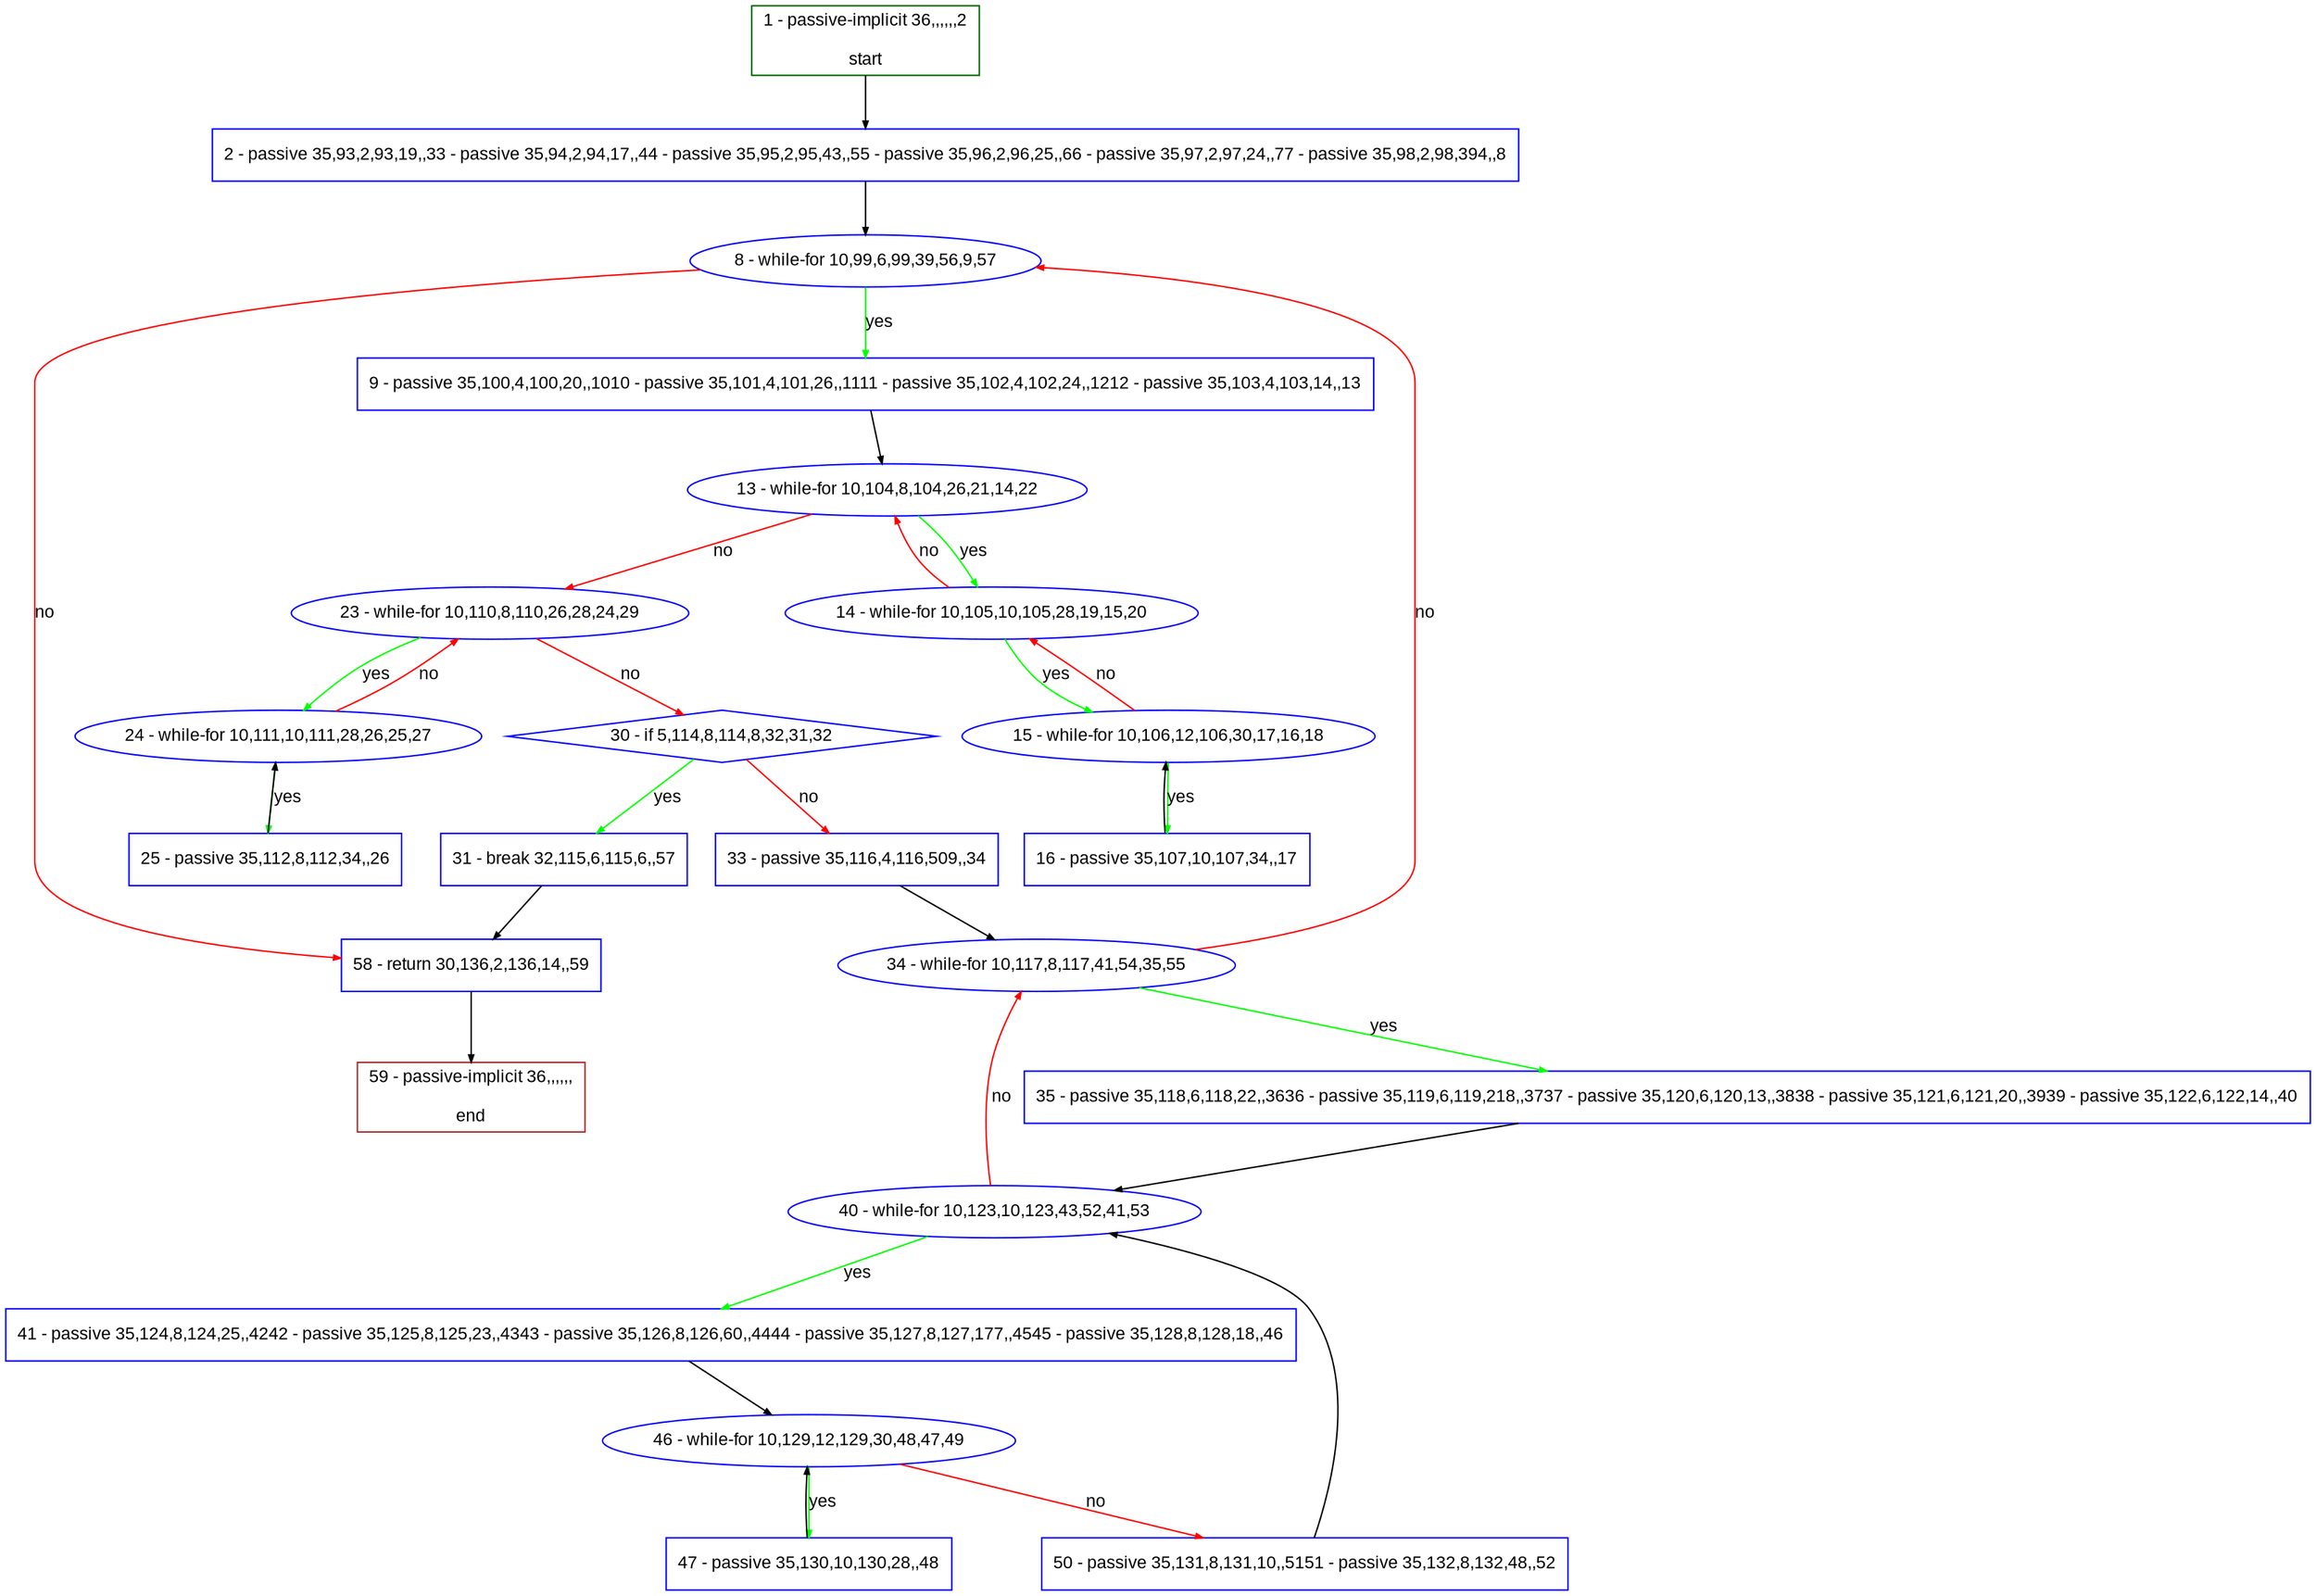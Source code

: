 digraph "" {
  graph [pack="true", label="", fontsize="12", packmode="clust", fontname="Arial", fillcolor="#FFFFCC", bgcolor="white", style="rounded,filled", compound="true"];
  node [node_initialized="no", label="", color="grey", fontsize="12", fillcolor="white", fontname="Arial", style="filled", shape="rectangle", compound="true", fixedsize="false"];
  edge [fontcolor="black", arrowhead="normal", arrowtail="none", arrowsize="0.5", ltail="", label="", color="black", fontsize="12", lhead="", fontname="Arial", dir="forward", compound="true"];
  __N1 [label="2 - passive 35,93,2,93,19,,33 - passive 35,94,2,94,17,,44 - passive 35,95,2,95,43,,55 - passive 35,96,2,96,25,,66 - passive 35,97,2,97,24,,77 - passive 35,98,2,98,394,,8", color="#0000ff", fillcolor="#ffffff", style="filled", shape="box"];
  __N2 [label="1 - passive-implicit 36,,,,,,2\n\nstart", color="#006400", fillcolor="#ffffff", style="filled", shape="box"];
  __N3 [label="8 - while-for 10,99,6,99,39,56,9,57", color="#0000ff", fillcolor="#ffffff", style="filled", shape="oval"];
  __N4 [label="9 - passive 35,100,4,100,20,,1010 - passive 35,101,4,101,26,,1111 - passive 35,102,4,102,24,,1212 - passive 35,103,4,103,14,,13", color="#0000ff", fillcolor="#ffffff", style="filled", shape="box"];
  __N5 [label="58 - return 30,136,2,136,14,,59", color="#0000ff", fillcolor="#ffffff", style="filled", shape="box"];
  __N6 [label="13 - while-for 10,104,8,104,26,21,14,22", color="#0000ff", fillcolor="#ffffff", style="filled", shape="oval"];
  __N7 [label="14 - while-for 10,105,10,105,28,19,15,20", color="#0000ff", fillcolor="#ffffff", style="filled", shape="oval"];
  __N8 [label="23 - while-for 10,110,8,110,26,28,24,29", color="#0000ff", fillcolor="#ffffff", style="filled", shape="oval"];
  __N9 [label="15 - while-for 10,106,12,106,30,17,16,18", color="#0000ff", fillcolor="#ffffff", style="filled", shape="oval"];
  __N10 [label="16 - passive 35,107,10,107,34,,17", color="#0000ff", fillcolor="#ffffff", style="filled", shape="box"];
  __N11 [label="24 - while-for 10,111,10,111,28,26,25,27", color="#0000ff", fillcolor="#ffffff", style="filled", shape="oval"];
  __N12 [label="30 - if 5,114,8,114,8,32,31,32", color="#0000ff", fillcolor="#ffffff", style="filled", shape="diamond"];
  __N13 [label="25 - passive 35,112,8,112,34,,26", color="#0000ff", fillcolor="#ffffff", style="filled", shape="box"];
  __N14 [label="31 - break 32,115,6,115,6,,57", color="#0000ff", fillcolor="#ffffff", style="filled", shape="box"];
  __N15 [label="33 - passive 35,116,4,116,509,,34", color="#0000ff", fillcolor="#ffffff", style="filled", shape="box"];
  __N16 [label="34 - while-for 10,117,8,117,41,54,35,55", color="#0000ff", fillcolor="#ffffff", style="filled", shape="oval"];
  __N17 [label="35 - passive 35,118,6,118,22,,3636 - passive 35,119,6,119,218,,3737 - passive 35,120,6,120,13,,3838 - passive 35,121,6,121,20,,3939 - passive 35,122,6,122,14,,40", color="#0000ff", fillcolor="#ffffff", style="filled", shape="box"];
  __N18 [label="40 - while-for 10,123,10,123,43,52,41,53", color="#0000ff", fillcolor="#ffffff", style="filled", shape="oval"];
  __N19 [label="41 - passive 35,124,8,124,25,,4242 - passive 35,125,8,125,23,,4343 - passive 35,126,8,126,60,,4444 - passive 35,127,8,127,177,,4545 - passive 35,128,8,128,18,,46", color="#0000ff", fillcolor="#ffffff", style="filled", shape="box"];
  __N20 [label="46 - while-for 10,129,12,129,30,48,47,49", color="#0000ff", fillcolor="#ffffff", style="filled", shape="oval"];
  __N21 [label="47 - passive 35,130,10,130,28,,48", color="#0000ff", fillcolor="#ffffff", style="filled", shape="box"];
  __N22 [label="50 - passive 35,131,8,131,10,,5151 - passive 35,132,8,132,48,,52", color="#0000ff", fillcolor="#ffffff", style="filled", shape="box"];
  __N23 [label="59 - passive-implicit 36,,,,,,\n\nend", color="#a52a2a", fillcolor="#ffffff", style="filled", shape="box"];
  __N2 -> __N1 [arrowhead="normal", arrowtail="none", color="#000000", label="", dir="forward"];
  __N1 -> __N3 [arrowhead="normal", arrowtail="none", color="#000000", label="", dir="forward"];
  __N3 -> __N4 [arrowhead="normal", arrowtail="none", color="#00ff00", label="yes", dir="forward"];
  __N3 -> __N5 [arrowhead="normal", arrowtail="none", color="#ff0000", label="no", dir="forward"];
  __N4 -> __N6 [arrowhead="normal", arrowtail="none", color="#000000", label="", dir="forward"];
  __N6 -> __N7 [arrowhead="normal", arrowtail="none", color="#00ff00", label="yes", dir="forward"];
  __N7 -> __N6 [arrowhead="normal", arrowtail="none", color="#ff0000", label="no", dir="forward"];
  __N6 -> __N8 [arrowhead="normal", arrowtail="none", color="#ff0000", label="no", dir="forward"];
  __N7 -> __N9 [arrowhead="normal", arrowtail="none", color="#00ff00", label="yes", dir="forward"];
  __N9 -> __N7 [arrowhead="normal", arrowtail="none", color="#ff0000", label="no", dir="forward"];
  __N9 -> __N10 [arrowhead="normal", arrowtail="none", color="#00ff00", label="yes", dir="forward"];
  __N10 -> __N9 [arrowhead="normal", arrowtail="none", color="#000000", label="", dir="forward"];
  __N8 -> __N11 [arrowhead="normal", arrowtail="none", color="#00ff00", label="yes", dir="forward"];
  __N11 -> __N8 [arrowhead="normal", arrowtail="none", color="#ff0000", label="no", dir="forward"];
  __N8 -> __N12 [arrowhead="normal", arrowtail="none", color="#ff0000", label="no", dir="forward"];
  __N11 -> __N13 [arrowhead="normal", arrowtail="none", color="#00ff00", label="yes", dir="forward"];
  __N13 -> __N11 [arrowhead="normal", arrowtail="none", color="#000000", label="", dir="forward"];
  __N12 -> __N14 [arrowhead="normal", arrowtail="none", color="#00ff00", label="yes", dir="forward"];
  __N12 -> __N15 [arrowhead="normal", arrowtail="none", color="#ff0000", label="no", dir="forward"];
  __N14 -> __N5 [arrowhead="normal", arrowtail="none", color="#000000", label="", dir="forward"];
  __N15 -> __N16 [arrowhead="normal", arrowtail="none", color="#000000", label="", dir="forward"];
  __N16 -> __N3 [arrowhead="normal", arrowtail="none", color="#ff0000", label="no", dir="forward"];
  __N16 -> __N17 [arrowhead="normal", arrowtail="none", color="#00ff00", label="yes", dir="forward"];
  __N17 -> __N18 [arrowhead="normal", arrowtail="none", color="#000000", label="", dir="forward"];
  __N18 -> __N16 [arrowhead="normal", arrowtail="none", color="#ff0000", label="no", dir="forward"];
  __N18 -> __N19 [arrowhead="normal", arrowtail="none", color="#00ff00", label="yes", dir="forward"];
  __N19 -> __N20 [arrowhead="normal", arrowtail="none", color="#000000", label="", dir="forward"];
  __N20 -> __N21 [arrowhead="normal", arrowtail="none", color="#00ff00", label="yes", dir="forward"];
  __N21 -> __N20 [arrowhead="normal", arrowtail="none", color="#000000", label="", dir="forward"];
  __N20 -> __N22 [arrowhead="normal", arrowtail="none", color="#ff0000", label="no", dir="forward"];
  __N22 -> __N18 [arrowhead="normal", arrowtail="none", color="#000000", label="", dir="forward"];
  __N5 -> __N23 [arrowhead="normal", arrowtail="none", color="#000000", label="", dir="forward"];
}
